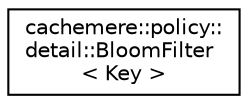 digraph "Graphical Class Hierarchy"
{
 // LATEX_PDF_SIZE
  edge [fontname="Helvetica",fontsize="10",labelfontname="Helvetica",labelfontsize="10"];
  node [fontname="Helvetica",fontsize="10",shape=record];
  rankdir="LR";
  Node0 [label="cachemere::policy::\ldetail::BloomFilter\l\< Key \>",height=0.2,width=0.4,color="black", fillcolor="white", style="filled",URL="$classcachemere_1_1policy_1_1detail_1_1BloomFilter.html",tooltip=" "];
}
